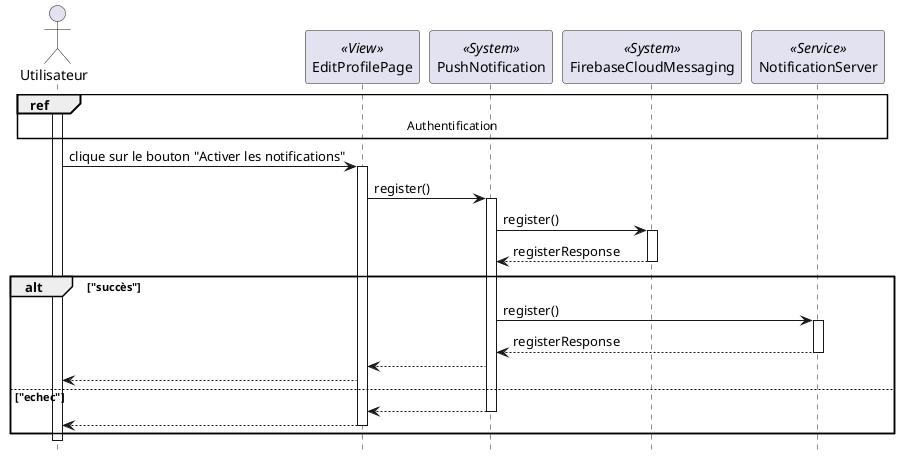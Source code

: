 @startuml sequence_activate_notification

hide footbox


actor "Utilisateur" as user
participant "EditProfilePage" as edit << View >>
' participant "NotificationStore" as notif << ViewModel >>
participant "PushNotification" as push << System >>
participant "FirebaseCloudMessaging" as firebase << System >>
participant "NotificationServer" as server << Service >>



ref over user, edit, push, firebase, server  : Authentification
activate user
user -> edit : clique sur le bouton "Activer les notifications"
activate edit
edit -> push : register()
activate push
push -> firebase : register()
activate firebase
firebase --> push : registerResponse
deactivate firebase
alt "succès"
push -> server : register()
activate server
server --> push : registerResponse
deactivate server
push --> edit  
edit --> user 
else "echec"
push --> edit  
deactivate push
edit --> user 
deactivate edit
end


deactivate user